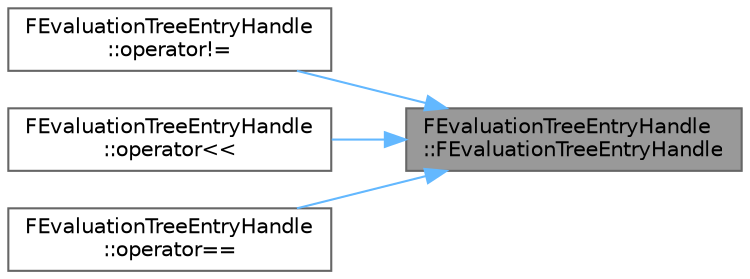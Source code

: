 digraph "FEvaluationTreeEntryHandle::FEvaluationTreeEntryHandle"
{
 // INTERACTIVE_SVG=YES
 // LATEX_PDF_SIZE
  bgcolor="transparent";
  edge [fontname=Helvetica,fontsize=10,labelfontname=Helvetica,labelfontsize=10];
  node [fontname=Helvetica,fontsize=10,shape=box,height=0.2,width=0.4];
  rankdir="RL";
  Node1 [id="Node000001",label="FEvaluationTreeEntryHandle\l::FEvaluationTreeEntryHandle",height=0.2,width=0.4,color="gray40", fillcolor="grey60", style="filled", fontcolor="black",tooltip="Default construction to an invalid handle."];
  Node1 -> Node2 [id="edge1_Node000001_Node000002",dir="back",color="steelblue1",style="solid",tooltip=" "];
  Node2 [id="Node000002",label="FEvaluationTreeEntryHandle\l::operator!=",height=0.2,width=0.4,color="grey40", fillcolor="white", style="filled",URL="$dd/daf/structFEvaluationTreeEntryHandle.html#ad5a5f20d7a92dd8eb565f83249691c3f",tooltip="Inequality operator."];
  Node1 -> Node3 [id="edge2_Node000001_Node000003",dir="back",color="steelblue1",style="solid",tooltip=" "];
  Node3 [id="Node000003",label="FEvaluationTreeEntryHandle\l::operator\<\<",height=0.2,width=0.4,color="grey40", fillcolor="white", style="filled",URL="$dd/daf/structFEvaluationTreeEntryHandle.html#a6cfee49e6a4cb5e5b98699c451365e46",tooltip="Serialization operator."];
  Node1 -> Node4 [id="edge3_Node000001_Node000004",dir="back",color="steelblue1",style="solid",tooltip=" "];
  Node4 [id="Node000004",label="FEvaluationTreeEntryHandle\l::operator==",height=0.2,width=0.4,color="grey40", fillcolor="white", style="filled",URL="$dd/daf/structFEvaluationTreeEntryHandle.html#aca73c8979876d7ad3dc63a9f4528fc10",tooltip="Equality operator."];
}
